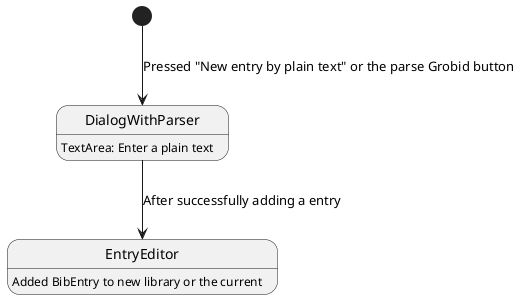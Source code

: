 @startuml

[*] --> DialogWithParser : Pressed "New entry by plain text" or the parse Grobid button
DialogWithParser: TextArea: Enter a plain text
DialogWithParser --> EntryEditor : After successfully adding a entry
EntryEditor: Added BibEntry to new library or the current







@enduml
